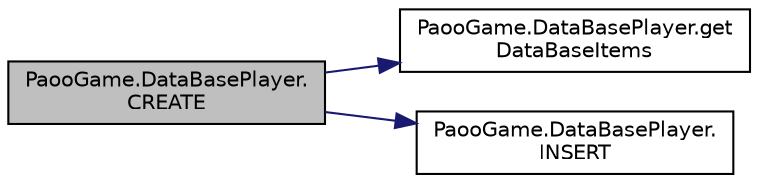 digraph "PaooGame.DataBasePlayer.CREATE"
{
 // INTERACTIVE_SVG=YES
 // LATEX_PDF_SIZE
  edge [fontname="Helvetica",fontsize="10",labelfontname="Helvetica",labelfontsize="10"];
  node [fontname="Helvetica",fontsize="10",shape=record];
  rankdir="LR";
  Node1 [label="PaooGame.DataBasePlayer.\lCREATE",height=0.2,width=0.4,color="black", fillcolor="grey75", style="filled", fontcolor="black",tooltip="prin convenite numarul de puncte este 2*DIAMOND + COINS"];
  Node1 -> Node2 [color="midnightblue",fontsize="10",style="solid",fontname="Helvetica"];
  Node2 [label="PaooGame.DataBasePlayer.get\lDataBaseItems",height=0.2,width=0.4,color="black", fillcolor="white", style="filled",URL="$class_paoo_game_1_1_data_base_player.html#a4676fe680eb37e8ce554e87c8fdd61b0",tooltip="Va returna o lista cu toate inregistrarile din baza de date."];
  Node1 -> Node3 [color="midnightblue",fontsize="10",style="solid",fontname="Helvetica"];
  Node3 [label="PaooGame.DataBasePlayer.\lINSERT",height=0.2,width=0.4,color="black", fillcolor="white", style="filled",URL="$class_paoo_game_1_1_data_base_player.html#a06351fdbd0bff91e5f52826509122d75",tooltip="Va insera datele pentru un nou jucator(se va genera un nume nou - unic) si se vor pune numarul de pun..."];
}
